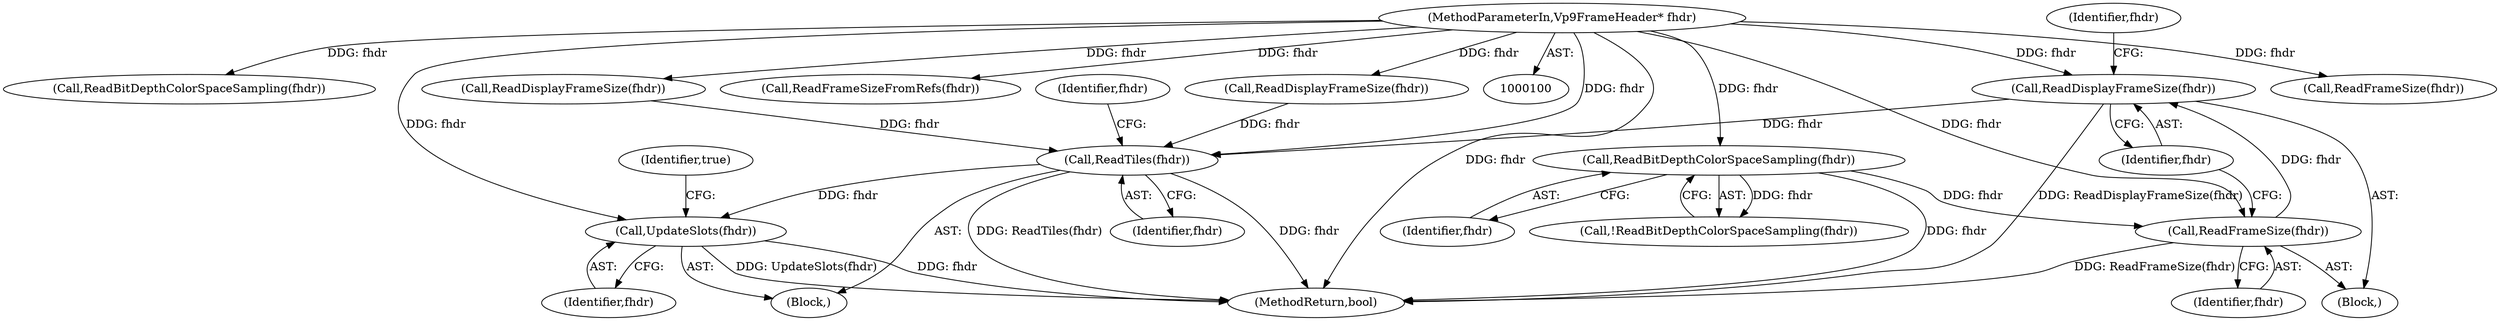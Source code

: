 digraph "0_Chrome_27c68f543e5eba779902447445dfb05ec3f5bf75_15@pointer" {
"1000296" [label="(Call,ReadDisplayFrameSize(fhdr))"];
"1000294" [label="(Call,ReadFrameSize(fhdr))"];
"1000263" [label="(Call,ReadBitDepthColorSpaceSampling(fhdr))"];
"1000103" [label="(MethodParameterIn,Vp9FrameHeader* fhdr)"];
"1000392" [label="(Call,ReadTiles(fhdr))"];
"1000433" [label="(Call,UpdateSlots(fhdr))"];
"1000434" [label="(Identifier,fhdr)"];
"1000217" [label="(Call,ReadFrameSize(fhdr))"];
"1000208" [label="(Call,ReadBitDepthColorSpaceSampling(fhdr))"];
"1000296" [label="(Call,ReadDisplayFrameSize(fhdr))"];
"1000294" [label="(Call,ReadFrameSize(fhdr))"];
"1000433" [label="(Call,UpdateSlots(fhdr))"];
"1000437" [label="(MethodReturn,bool)"];
"1000262" [label="(Call,!ReadBitDepthColorSpaceSampling(fhdr))"];
"1000219" [label="(Call,ReadDisplayFrameSize(fhdr))"];
"1000334" [label="(Call,ReadFrameSizeFromRefs(fhdr))"];
"1000104" [label="(Block,)"];
"1000295" [label="(Identifier,fhdr)"];
"1000248" [label="(Block,)"];
"1000352" [label="(Identifier,fhdr)"];
"1000264" [label="(Identifier,fhdr)"];
"1000396" [label="(Identifier,fhdr)"];
"1000436" [label="(Identifier,true)"];
"1000392" [label="(Call,ReadTiles(fhdr))"];
"1000393" [label="(Identifier,fhdr)"];
"1000338" [label="(Call,ReadDisplayFrameSize(fhdr))"];
"1000263" [label="(Call,ReadBitDepthColorSpaceSampling(fhdr))"];
"1000103" [label="(MethodParameterIn,Vp9FrameHeader* fhdr)"];
"1000297" [label="(Identifier,fhdr)"];
"1000296" -> "1000248"  [label="AST: "];
"1000296" -> "1000297"  [label="CFG: "];
"1000297" -> "1000296"  [label="AST: "];
"1000352" -> "1000296"  [label="CFG: "];
"1000296" -> "1000437"  [label="DDG: ReadDisplayFrameSize(fhdr)"];
"1000294" -> "1000296"  [label="DDG: fhdr"];
"1000103" -> "1000296"  [label="DDG: fhdr"];
"1000296" -> "1000392"  [label="DDG: fhdr"];
"1000294" -> "1000248"  [label="AST: "];
"1000294" -> "1000295"  [label="CFG: "];
"1000295" -> "1000294"  [label="AST: "];
"1000297" -> "1000294"  [label="CFG: "];
"1000294" -> "1000437"  [label="DDG: ReadFrameSize(fhdr)"];
"1000263" -> "1000294"  [label="DDG: fhdr"];
"1000103" -> "1000294"  [label="DDG: fhdr"];
"1000263" -> "1000262"  [label="AST: "];
"1000263" -> "1000264"  [label="CFG: "];
"1000264" -> "1000263"  [label="AST: "];
"1000262" -> "1000263"  [label="CFG: "];
"1000263" -> "1000437"  [label="DDG: fhdr"];
"1000263" -> "1000262"  [label="DDG: fhdr"];
"1000103" -> "1000263"  [label="DDG: fhdr"];
"1000103" -> "1000100"  [label="AST: "];
"1000103" -> "1000437"  [label="DDG: fhdr"];
"1000103" -> "1000208"  [label="DDG: fhdr"];
"1000103" -> "1000217"  [label="DDG: fhdr"];
"1000103" -> "1000219"  [label="DDG: fhdr"];
"1000103" -> "1000334"  [label="DDG: fhdr"];
"1000103" -> "1000338"  [label="DDG: fhdr"];
"1000103" -> "1000392"  [label="DDG: fhdr"];
"1000103" -> "1000433"  [label="DDG: fhdr"];
"1000392" -> "1000104"  [label="AST: "];
"1000392" -> "1000393"  [label="CFG: "];
"1000393" -> "1000392"  [label="AST: "];
"1000396" -> "1000392"  [label="CFG: "];
"1000392" -> "1000437"  [label="DDG: ReadTiles(fhdr)"];
"1000392" -> "1000437"  [label="DDG: fhdr"];
"1000338" -> "1000392"  [label="DDG: fhdr"];
"1000219" -> "1000392"  [label="DDG: fhdr"];
"1000392" -> "1000433"  [label="DDG: fhdr"];
"1000433" -> "1000104"  [label="AST: "];
"1000433" -> "1000434"  [label="CFG: "];
"1000434" -> "1000433"  [label="AST: "];
"1000436" -> "1000433"  [label="CFG: "];
"1000433" -> "1000437"  [label="DDG: fhdr"];
"1000433" -> "1000437"  [label="DDG: UpdateSlots(fhdr)"];
}
